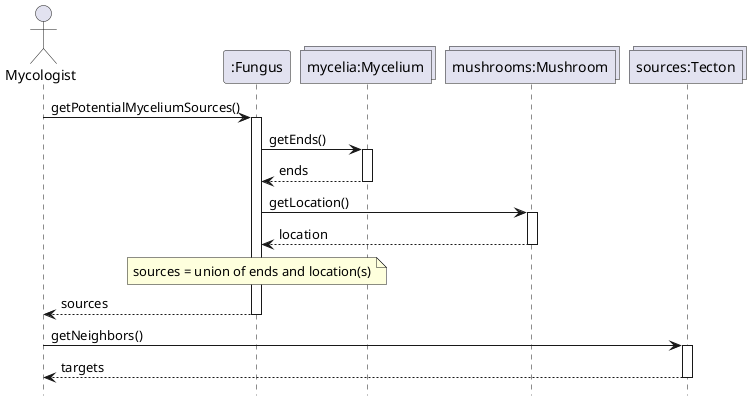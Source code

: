 @startuml Mycelium/grow-sources-targets
hide footbox

actor Mycologist
participant ":Fungus" as fungus
collections "mycelia:Mycelium" as mycelia
collections "mushrooms:Mushroom" as mushrooms
collections "sources:Tecton" as sources

Mycologist -> fungus : getPotentialMyceliumSources()
activate fungus

fungus -> mycelia : getEnds()
activate mycelia

return ends

fungus -> mushrooms : getLocation()
activate mushrooms

return location

note over fungus: sources = union of ends and location(s)
return sources


Mycologist -> sources : getNeighbors()
activate sources
return targets

@enduml